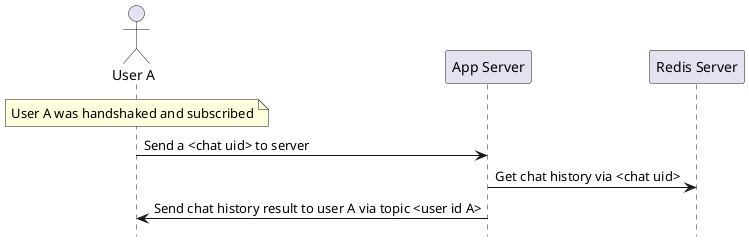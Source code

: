 @startuml
hide footbox

actor "User A"

note over "User A": User A was handshaked and subscribed
"User A" -> "App Server": Send a <chat uid> to server
"App Server" -> "Redis Server": Get chat history via <chat uid>
"App Server" -> "User A": Send chat history result to user A via topic <user id A>

@enduml